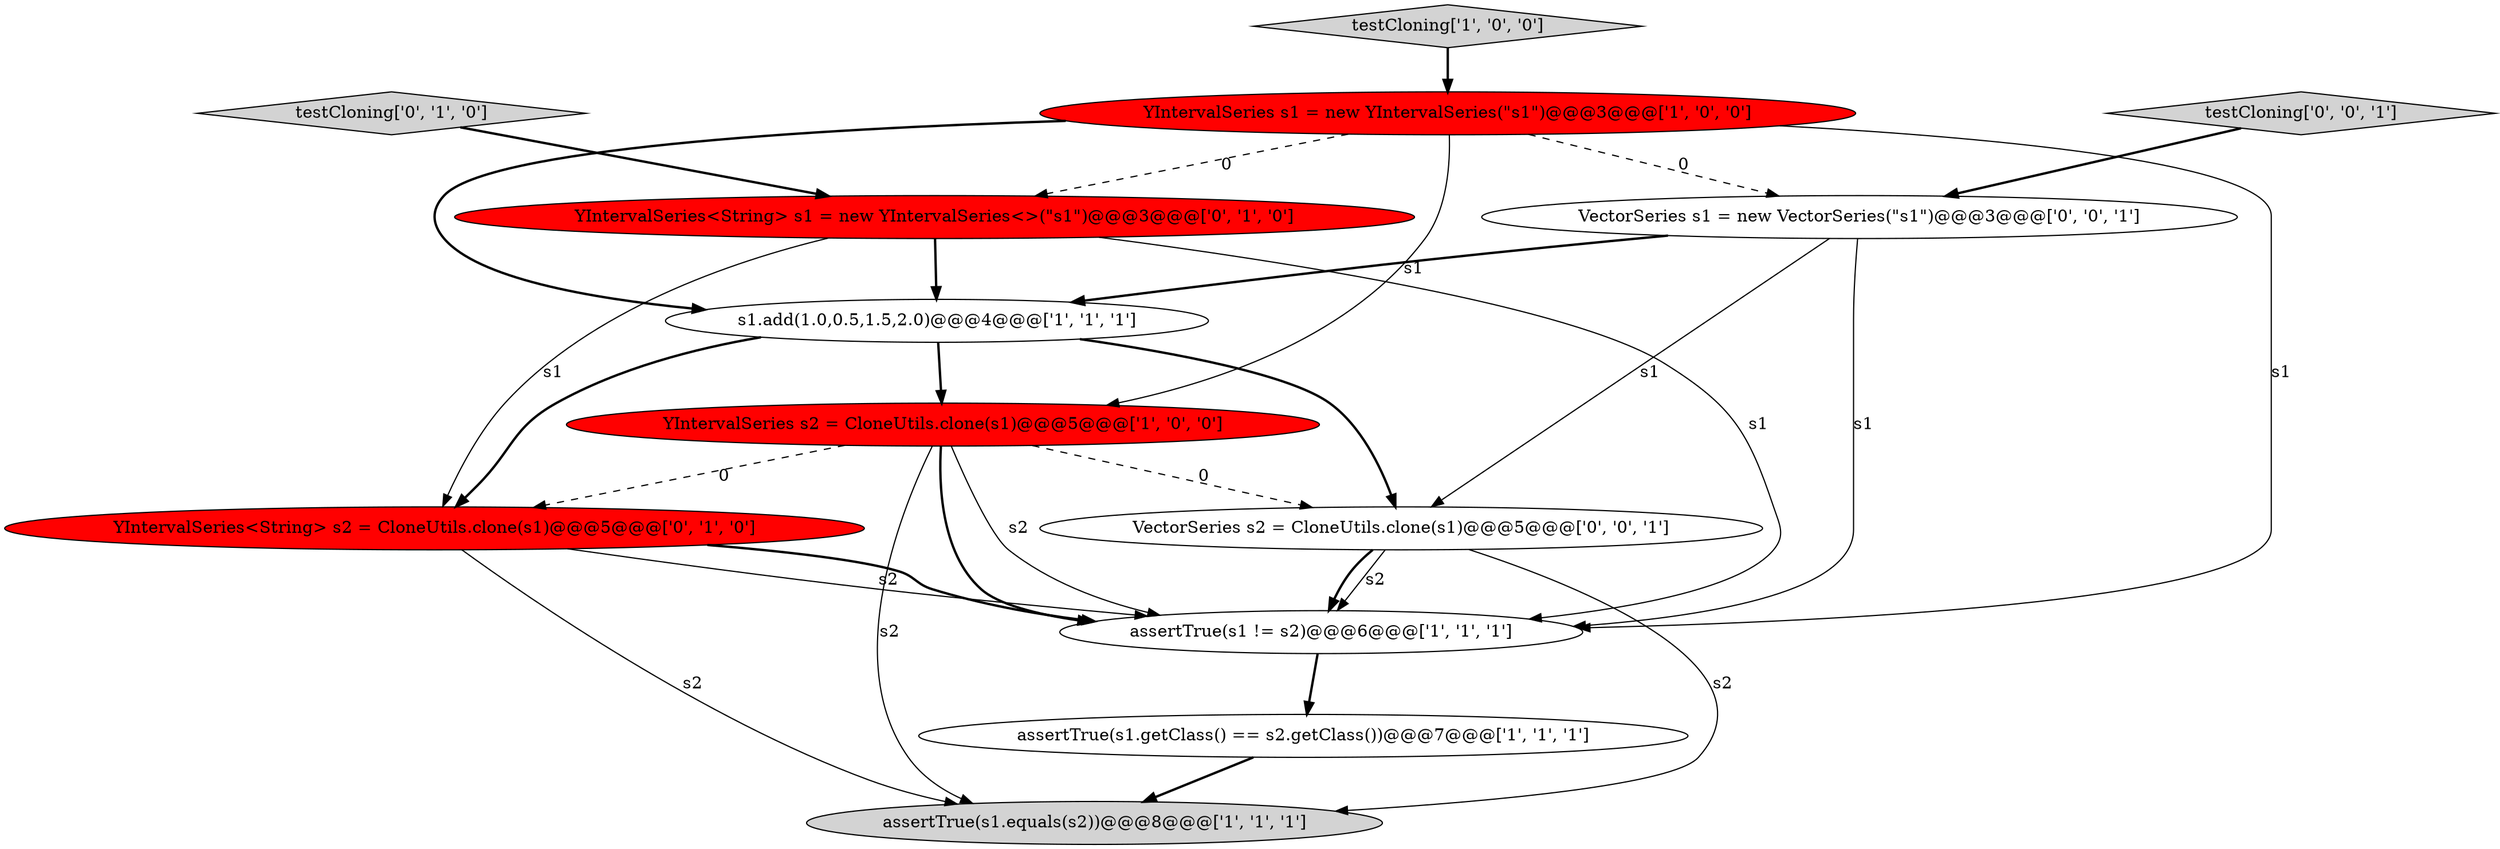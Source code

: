 digraph {
6 [style = filled, label = "assertTrue(s1 != s2)@@@6@@@['1', '1', '1']", fillcolor = white, shape = ellipse image = "AAA0AAABBB1BBB"];
7 [style = filled, label = "YIntervalSeries<String> s2 = CloneUtils.clone(s1)@@@5@@@['0', '1', '0']", fillcolor = red, shape = ellipse image = "AAA1AAABBB2BBB"];
9 [style = filled, label = "YIntervalSeries<String> s1 = new YIntervalSeries<>(\"s1\")@@@3@@@['0', '1', '0']", fillcolor = red, shape = ellipse image = "AAA1AAABBB2BBB"];
12 [style = filled, label = "testCloning['0', '0', '1']", fillcolor = lightgray, shape = diamond image = "AAA0AAABBB3BBB"];
4 [style = filled, label = "s1.add(1.0,0.5,1.5,2.0)@@@4@@@['1', '1', '1']", fillcolor = white, shape = ellipse image = "AAA0AAABBB1BBB"];
10 [style = filled, label = "VectorSeries s2 = CloneUtils.clone(s1)@@@5@@@['0', '0', '1']", fillcolor = white, shape = ellipse image = "AAA0AAABBB3BBB"];
8 [style = filled, label = "testCloning['0', '1', '0']", fillcolor = lightgray, shape = diamond image = "AAA0AAABBB2BBB"];
2 [style = filled, label = "testCloning['1', '0', '0']", fillcolor = lightgray, shape = diamond image = "AAA0AAABBB1BBB"];
0 [style = filled, label = "assertTrue(s1.equals(s2))@@@8@@@['1', '1', '1']", fillcolor = lightgray, shape = ellipse image = "AAA0AAABBB1BBB"];
5 [style = filled, label = "assertTrue(s1.getClass() == s2.getClass())@@@7@@@['1', '1', '1']", fillcolor = white, shape = ellipse image = "AAA0AAABBB1BBB"];
11 [style = filled, label = "VectorSeries s1 = new VectorSeries(\"s1\")@@@3@@@['0', '0', '1']", fillcolor = white, shape = ellipse image = "AAA0AAABBB3BBB"];
3 [style = filled, label = "YIntervalSeries s2 = CloneUtils.clone(s1)@@@5@@@['1', '0', '0']", fillcolor = red, shape = ellipse image = "AAA1AAABBB1BBB"];
1 [style = filled, label = "YIntervalSeries s1 = new YIntervalSeries(\"s1\")@@@3@@@['1', '0', '0']", fillcolor = red, shape = ellipse image = "AAA1AAABBB1BBB"];
4->10 [style = bold, label=""];
4->3 [style = bold, label=""];
1->4 [style = bold, label=""];
10->6 [style = solid, label="s2"];
1->3 [style = solid, label="s1"];
9->7 [style = solid, label="s1"];
3->7 [style = dashed, label="0"];
2->1 [style = bold, label=""];
9->4 [style = bold, label=""];
7->6 [style = solid, label="s2"];
11->4 [style = bold, label=""];
12->11 [style = bold, label=""];
11->6 [style = solid, label="s1"];
3->6 [style = bold, label=""];
1->9 [style = dashed, label="0"];
3->6 [style = solid, label="s2"];
10->6 [style = bold, label=""];
4->7 [style = bold, label=""];
3->0 [style = solid, label="s2"];
7->0 [style = solid, label="s2"];
6->5 [style = bold, label=""];
5->0 [style = bold, label=""];
11->10 [style = solid, label="s1"];
1->6 [style = solid, label="s1"];
9->6 [style = solid, label="s1"];
1->11 [style = dashed, label="0"];
7->6 [style = bold, label=""];
8->9 [style = bold, label=""];
3->10 [style = dashed, label="0"];
10->0 [style = solid, label="s2"];
}
